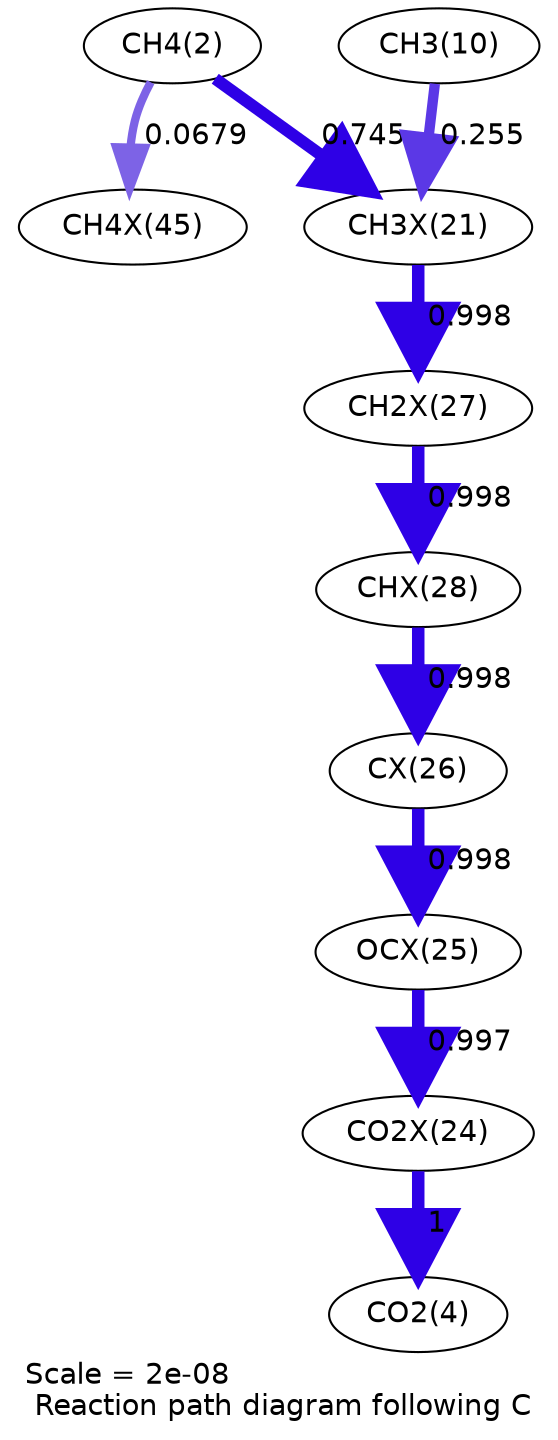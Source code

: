 digraph reaction_paths {
center=1;
s4 -> s70[fontname="Helvetica", penwidth=3.97, arrowsize=1.98, color="0.7, 0.568, 0.9"
, label=" 0.0679"];
s4 -> s62[fontname="Helvetica", penwidth=5.78, arrowsize=2.89, color="0.7, 1.24, 0.9"
, label=" 0.745"];
s12 -> s62[fontname="Helvetica", penwidth=4.97, arrowsize=2.48, color="0.7, 0.755, 0.9"
, label=" 0.255"];
s62 -> s68[fontname="Helvetica", penwidth=6, arrowsize=3, color="0.7, 1.5, 0.9"
, label=" 0.998"];
s68 -> s69[fontname="Helvetica", penwidth=6, arrowsize=3, color="0.7, 1.5, 0.9"
, label=" 0.998"];
s69 -> s67[fontname="Helvetica", penwidth=6, arrowsize=3, color="0.7, 1.5, 0.9"
, label=" 0.998"];
s67 -> s66[fontname="Helvetica", penwidth=6, arrowsize=3, color="0.7, 1.5, 0.9"
, label=" 0.998"];
s66 -> s65[fontname="Helvetica", penwidth=6, arrowsize=3, color="0.7, 1.5, 0.9"
, label=" 0.997"];
s65 -> s6[fontname="Helvetica", penwidth=6, arrowsize=3, color="0.7, 1.5, 0.9"
, label=" 1"];
s4 [ fontname="Helvetica", label="CH4(2)"];
s6 [ fontname="Helvetica", label="CO2(4)"];
s12 [ fontname="Helvetica", label="CH3(10)"];
s62 [ fontname="Helvetica", label="CH3X(21)"];
s65 [ fontname="Helvetica", label="CO2X(24)"];
s66 [ fontname="Helvetica", label="OCX(25)"];
s67 [ fontname="Helvetica", label="CX(26)"];
s68 [ fontname="Helvetica", label="CH2X(27)"];
s69 [ fontname="Helvetica", label="CHX(28)"];
s70 [ fontname="Helvetica", label="CH4X(45)"];
 label = "Scale = 2e-08\l Reaction path diagram following C";
 fontname = "Helvetica";
}
